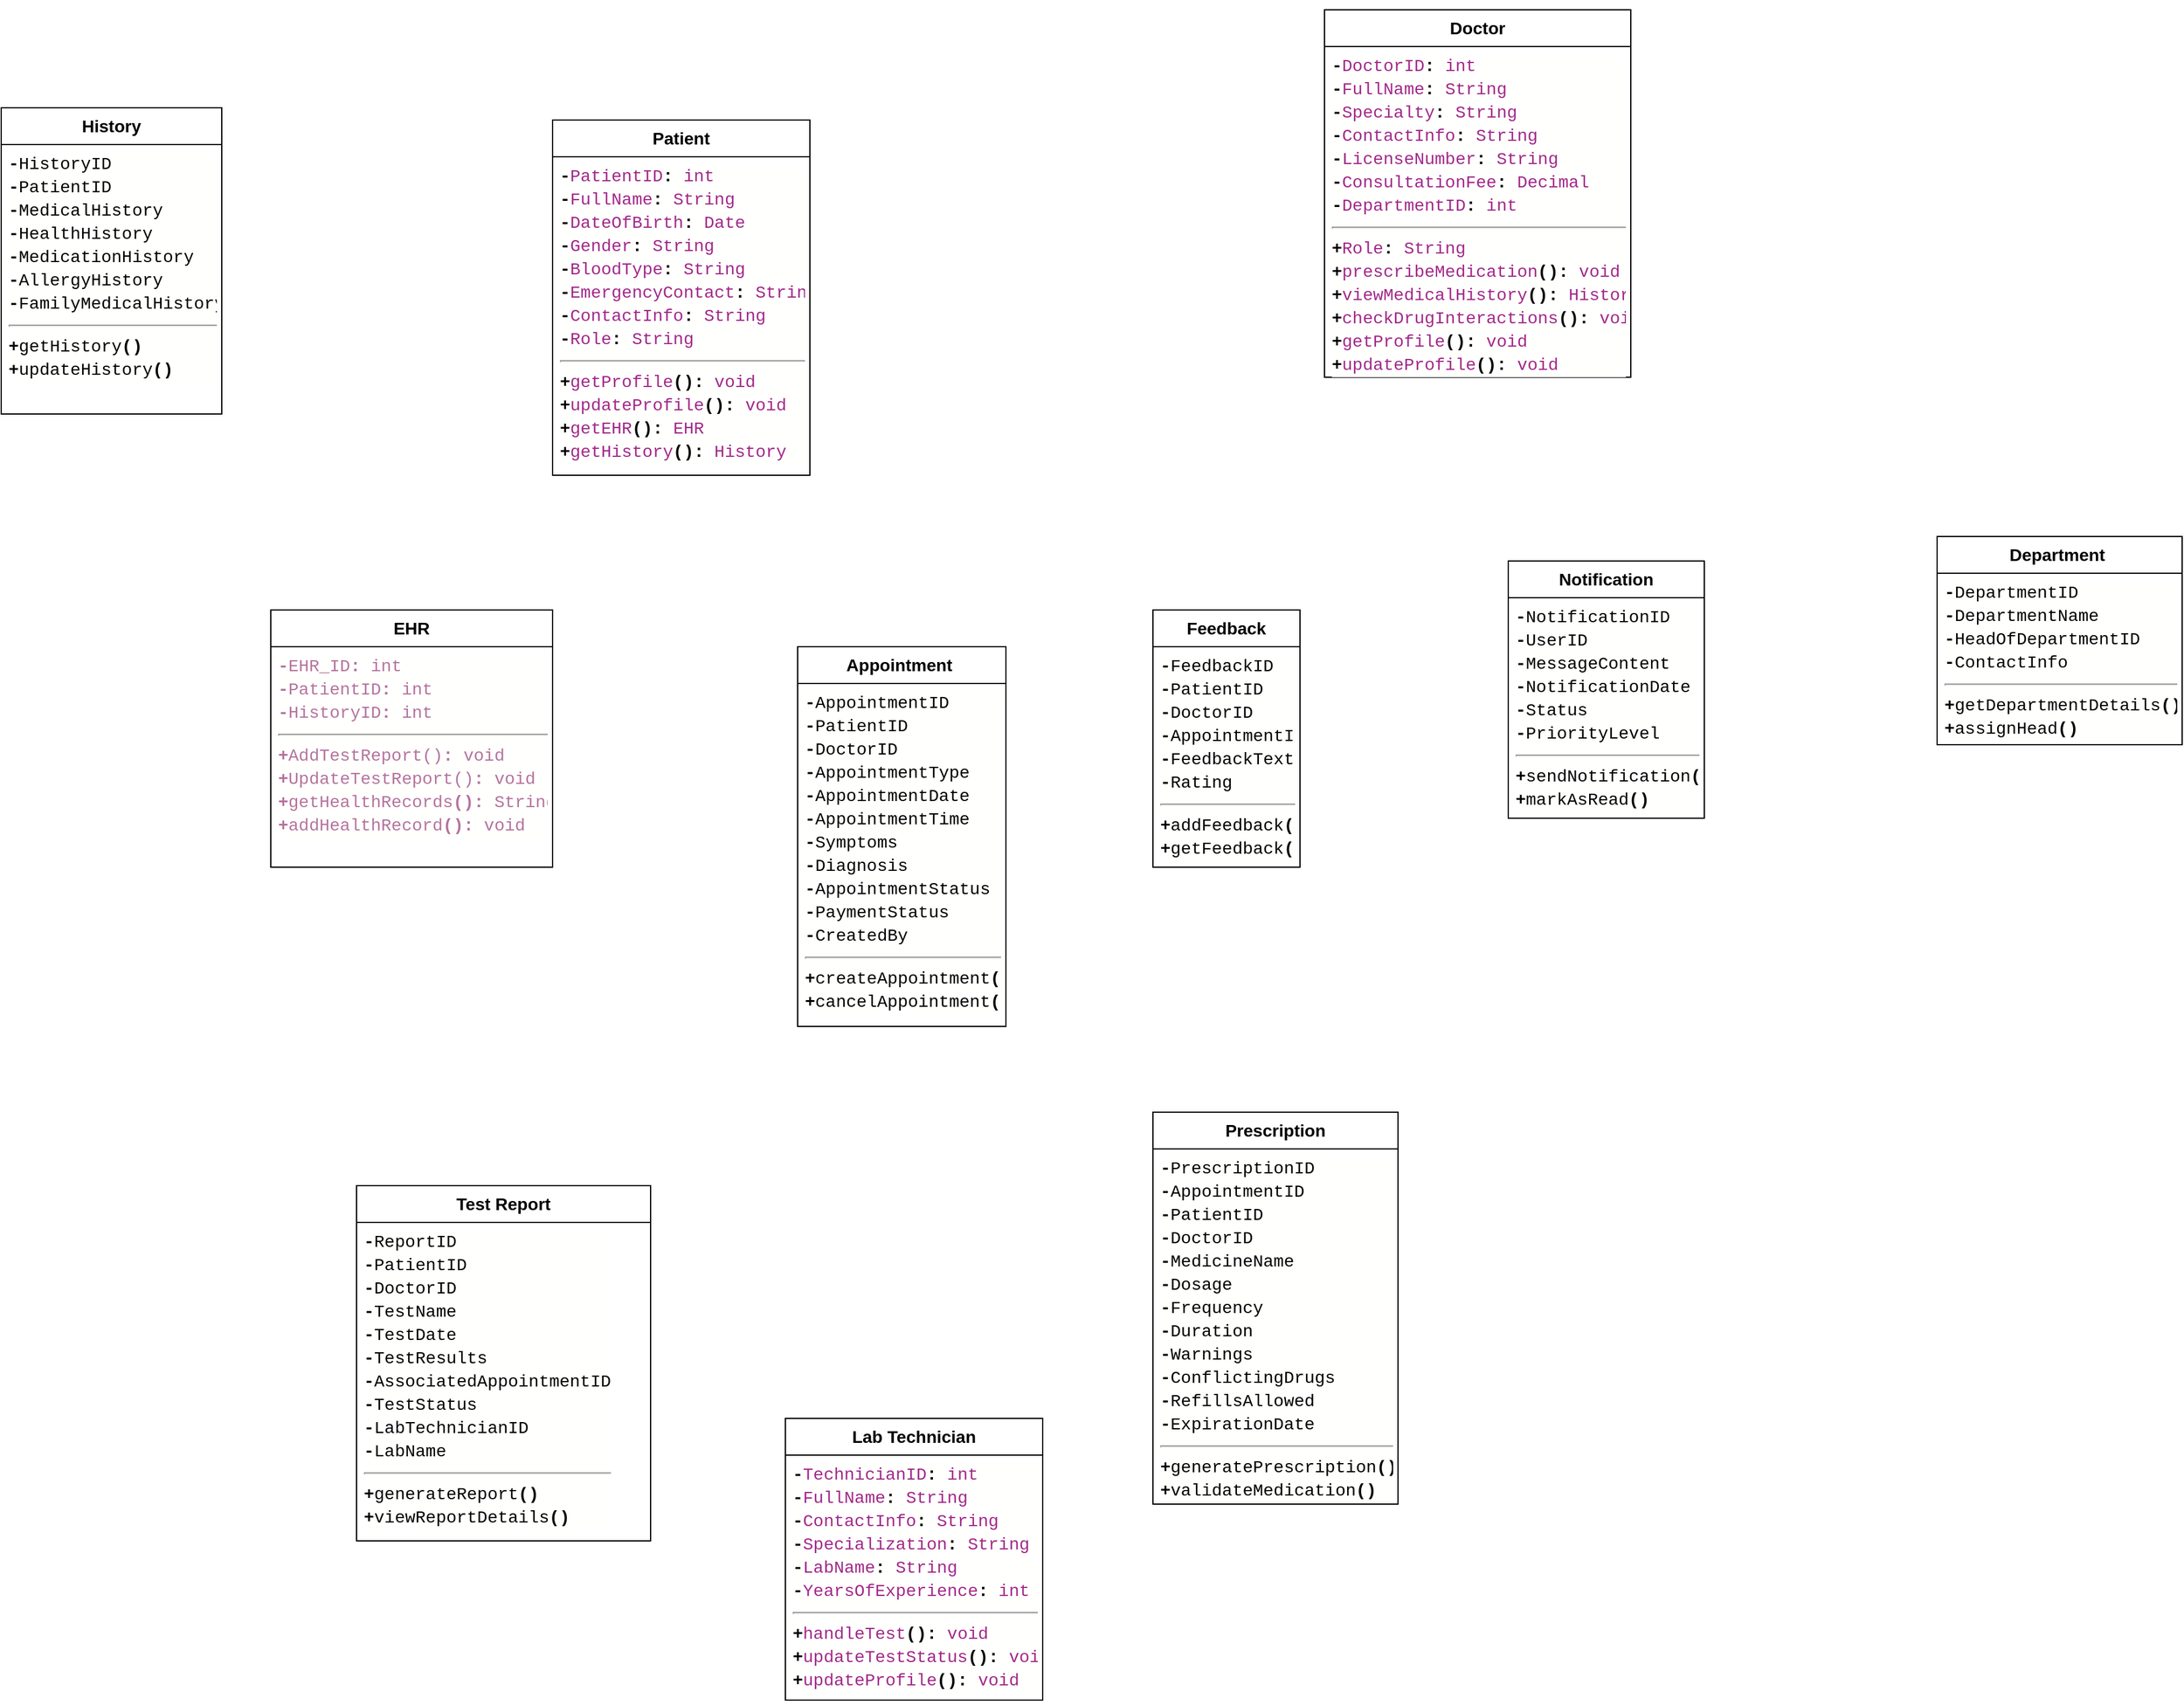 <mxfile version="25.0.1">
  <diagram id="C5RBs43oDa-KdzZeNtuy" name="Page-1">
    <mxGraphModel dx="1050" dy="574" grid="1" gridSize="10" guides="1" tooltips="1" connect="1" arrows="1" fold="1" page="1" pageScale="1" pageWidth="3300" pageHeight="4681" math="0" shadow="0">
      <root>
        <mxCell id="WIyWlLk6GJQsqaUBKTNV-0" />
        <mxCell id="WIyWlLk6GJQsqaUBKTNV-1" parent="WIyWlLk6GJQsqaUBKTNV-0" />
        <mxCell id="3bDkZ6XuROaeYBq_H3r6-7" value="&lt;h3&gt;Doctor&lt;/h3&gt;" style="swimlane;fontStyle=0;childLayout=stackLayout;horizontal=1;startSize=30;horizontalStack=0;resizeParent=1;resizeParentMax=0;resizeLast=0;collapsible=1;marginBottom=0;whiteSpace=wrap;html=1;" vertex="1" parent="WIyWlLk6GJQsqaUBKTNV-1">
          <mxGeometry x="1290" y="610" width="250" height="300" as="geometry" />
        </mxCell>
        <mxCell id="3bDkZ6XuROaeYBq_H3r6-10" value="&lt;div style=&quot;background-color: rgb(255, 255, 254); font-family: Consolas, &amp;quot;Courier New&amp;quot;, monospace; font-size: 14px; line-height: 19px; white-space: pre;&quot;&gt;&lt;div style=&quot;line-height: 19px;&quot;&gt;&lt;div style=&quot;line-height: 19px;&quot;&gt;&lt;div&gt;&lt;span style=&quot;font-weight: bold;&quot;&gt;-&lt;/span&gt;&lt;span style=&quot;color: #a22889;&quot;&gt;DoctorID&lt;/span&gt;&lt;span style=&quot;font-weight: bold;&quot;&gt;:&lt;/span&gt; &lt;span style=&quot;color: #a22889;&quot;&gt;int&lt;/span&gt;&lt;/div&gt;&lt;div&gt;&lt;span style=&quot;font-weight: bold;&quot;&gt;-&lt;/span&gt;&lt;span style=&quot;color: #a22889;&quot;&gt;FullName&lt;/span&gt;&lt;span style=&quot;font-weight: bold;&quot;&gt;:&lt;/span&gt; &lt;span style=&quot;color: #a22889;&quot;&gt;String&lt;/span&gt;&lt;/div&gt;&lt;div&gt;&lt;span style=&quot;font-weight: bold;&quot;&gt;-&lt;/span&gt;&lt;span style=&quot;color: #a22889;&quot;&gt;Specialty&lt;/span&gt;&lt;span style=&quot;font-weight: bold;&quot;&gt;:&lt;/span&gt; &lt;span style=&quot;color: #a22889;&quot;&gt;String&lt;/span&gt;&lt;/div&gt;&lt;div&gt;&lt;span style=&quot;font-weight: bold;&quot;&gt;-&lt;/span&gt;&lt;span style=&quot;color: #a22889;&quot;&gt;ContactInfo&lt;/span&gt;&lt;span style=&quot;font-weight: bold;&quot;&gt;:&lt;/span&gt; &lt;span style=&quot;color: #a22889;&quot;&gt;String&lt;/span&gt;&lt;/div&gt;&lt;div&gt;&lt;span style=&quot;font-weight: bold;&quot;&gt;-&lt;/span&gt;&lt;span style=&quot;color: #a22889;&quot;&gt;LicenseNumber&lt;/span&gt;&lt;span style=&quot;font-weight: bold;&quot;&gt;:&lt;/span&gt; &lt;span style=&quot;color: #a22889;&quot;&gt;String&lt;/span&gt;&lt;/div&gt;&lt;div&gt;&lt;span style=&quot;font-weight: bold;&quot;&gt;-&lt;/span&gt;&lt;span style=&quot;color: #a22889;&quot;&gt;ConsultationFee&lt;/span&gt;&lt;span style=&quot;font-weight: bold;&quot;&gt;:&lt;/span&gt; &lt;span style=&quot;color: #a22889;&quot;&gt;Decimal&lt;/span&gt;&lt;/div&gt;&lt;div&gt;&lt;span style=&quot;font-weight: bold;&quot;&gt;-&lt;/span&gt;&lt;span style=&quot;color: #a22889;&quot;&gt;DepartmentID&lt;/span&gt;&lt;span style=&quot;font-weight: bold;&quot;&gt;:&lt;/span&gt; &lt;span style=&quot;color: #a22889;&quot;&gt;int&lt;/span&gt;&lt;/div&gt;&lt;hr&gt;&lt;div&gt;&lt;span style=&quot;font-weight: bold;&quot;&gt;+&lt;/span&gt;&lt;span style=&quot;color: #a22889;&quot;&gt;Role&lt;/span&gt;&lt;span style=&quot;font-weight: bold;&quot;&gt;:&lt;/span&gt; &lt;span style=&quot;color: #a22889;&quot;&gt;String&lt;/span&gt;&lt;/div&gt;&lt;div&gt;&lt;span style=&quot;font-weight: bold;&quot;&gt;+&lt;/span&gt;&lt;span style=&quot;color: #a22889;&quot;&gt;prescribeMedication&lt;/span&gt;&lt;span style=&quot;font-weight: bold;&quot;&gt;():&lt;/span&gt; &lt;span style=&quot;color: #a22889;&quot;&gt;void&lt;/span&gt;&lt;/div&gt;&lt;div&gt;&lt;span style=&quot;font-weight: bold;&quot;&gt;+&lt;/span&gt;&lt;span style=&quot;color: #a22889;&quot;&gt;viewMedicalHistory&lt;/span&gt;&lt;span style=&quot;font-weight: bold;&quot;&gt;():&lt;/span&gt; &lt;span style=&quot;color: #a22889;&quot;&gt;History&lt;/span&gt;&lt;/div&gt;&lt;div&gt;&lt;span style=&quot;font-weight: bold;&quot;&gt;+&lt;/span&gt;&lt;span style=&quot;color: #a22889;&quot;&gt;checkDrugInteractions&lt;/span&gt;&lt;span style=&quot;font-weight: bold;&quot;&gt;():&lt;/span&gt; &lt;span style=&quot;color: #a22889;&quot;&gt;void&lt;/span&gt;&lt;/div&gt;&lt;div&gt;&lt;span style=&quot;font-weight: bold;&quot;&gt;+&lt;/span&gt;&lt;span style=&quot;color: #a22889;&quot;&gt;getProfile&lt;/span&gt;&lt;span style=&quot;font-weight: bold;&quot;&gt;():&lt;/span&gt; &lt;span style=&quot;color: #a22889;&quot;&gt;void&lt;/span&gt;&lt;/div&gt;&lt;div&gt;&lt;span style=&quot;font-weight: bold;&quot;&gt;+&lt;/span&gt;&lt;span style=&quot;color: #a22889;&quot;&gt;updateProfile&lt;/span&gt;&lt;span style=&quot;font-weight: bold;&quot;&gt;():&lt;/span&gt; &lt;span style=&quot;color: #a22889;&quot;&gt;void&lt;/span&gt;&lt;/div&gt;&lt;/div&gt;&lt;/div&gt;&lt;/div&gt;" style="text;strokeColor=none;fillColor=none;align=left;verticalAlign=top;spacingLeft=4;spacingRight=4;overflow=hidden;points=[[0,0.5],[1,0.5]];portConstraint=eastwest;rotatable=0;whiteSpace=wrap;html=1;" vertex="1" parent="3bDkZ6XuROaeYBq_H3r6-7">
          <mxGeometry y="30" width="250" height="270" as="geometry" />
        </mxCell>
        <mxCell id="3bDkZ6XuROaeYBq_H3r6-19" value="&lt;h3&gt;Patient&lt;/h3&gt;" style="swimlane;fontStyle=0;childLayout=stackLayout;horizontal=1;startSize=30;horizontalStack=0;resizeParent=1;resizeParentMax=0;resizeLast=0;collapsible=1;marginBottom=0;whiteSpace=wrap;html=1;" vertex="1" parent="WIyWlLk6GJQsqaUBKTNV-1">
          <mxGeometry x="660" y="700" width="210" height="290" as="geometry" />
        </mxCell>
        <mxCell id="3bDkZ6XuROaeYBq_H3r6-20" value="&lt;div style=&quot;background-color: rgb(255, 255, 254); font-family: Consolas, &amp;quot;Courier New&amp;quot;, monospace; font-size: 14px; line-height: 19px; white-space: pre;&quot;&gt;&lt;div style=&quot;line-height: 19px;&quot;&gt;&lt;div style=&quot;line-height: 19px;&quot;&gt;&lt;div style=&quot;line-height: 19px;&quot;&gt;&lt;div&gt;&lt;span style=&quot;font-weight: bold;&quot;&gt;-&lt;/span&gt;&lt;span style=&quot;color: #a22889;&quot;&gt;PatientID&lt;/span&gt;&lt;span style=&quot;font-weight: bold;&quot;&gt;:&lt;/span&gt; &lt;span style=&quot;color: #a22889;&quot;&gt;int&lt;/span&gt;&lt;/div&gt;&lt;div&gt;&lt;span style=&quot;font-weight: bold;&quot;&gt;-&lt;/span&gt;&lt;span style=&quot;color: #a22889;&quot;&gt;FullName&lt;/span&gt;&lt;span style=&quot;font-weight: bold;&quot;&gt;:&lt;/span&gt; &lt;span style=&quot;color: #a22889;&quot;&gt;String&lt;/span&gt;&lt;/div&gt;&lt;div&gt;&lt;span style=&quot;font-weight: bold;&quot;&gt;-&lt;/span&gt;&lt;span style=&quot;color: #a22889;&quot;&gt;DateOfBirth&lt;/span&gt;&lt;span style=&quot;font-weight: bold;&quot;&gt;:&lt;/span&gt; &lt;span style=&quot;color: #a22889;&quot;&gt;Date&lt;/span&gt;&lt;/div&gt;&lt;div&gt;&lt;span style=&quot;font-weight: bold;&quot;&gt;-&lt;/span&gt;&lt;span style=&quot;color: #a22889;&quot;&gt;Gender&lt;/span&gt;&lt;span style=&quot;font-weight: bold;&quot;&gt;:&lt;/span&gt; &lt;span style=&quot;color: #a22889;&quot;&gt;String&lt;/span&gt;&lt;/div&gt;&lt;div&gt;&lt;span style=&quot;font-weight: bold;&quot;&gt;-&lt;/span&gt;&lt;span style=&quot;color: #a22889;&quot;&gt;BloodType&lt;/span&gt;&lt;span style=&quot;font-weight: bold;&quot;&gt;:&lt;/span&gt; &lt;span style=&quot;color: #a22889;&quot;&gt;String&lt;/span&gt;&lt;/div&gt;&lt;div&gt;&lt;span style=&quot;font-weight: bold;&quot;&gt;-&lt;/span&gt;&lt;span style=&quot;color: #a22889;&quot;&gt;EmergencyContact&lt;/span&gt;&lt;span style=&quot;font-weight: bold;&quot;&gt;:&lt;/span&gt; &lt;span style=&quot;color: #a22889;&quot;&gt;String&lt;/span&gt;&lt;/div&gt;&lt;div&gt;&lt;span style=&quot;font-weight: bold;&quot;&gt;-&lt;/span&gt;&lt;span style=&quot;color: #a22889;&quot;&gt;ContactInfo&lt;/span&gt;&lt;span style=&quot;font-weight: bold;&quot;&gt;:&lt;/span&gt; &lt;span style=&quot;color: #a22889;&quot;&gt;String&lt;/span&gt;&lt;/div&gt;&lt;div&gt;&lt;span style=&quot;font-weight: bold;&quot;&gt;-&lt;/span&gt;&lt;span style=&quot;color: #a22889;&quot;&gt;Role&lt;/span&gt;&lt;span style=&quot;font-weight: bold;&quot;&gt;:&lt;/span&gt; &lt;span style=&quot;color: #a22889;&quot;&gt;String&lt;/span&gt;&lt;/div&gt;&lt;hr&gt;&lt;div&gt;&lt;span style=&quot;font-weight: bold;&quot;&gt;+&lt;/span&gt;&lt;span style=&quot;color: #a22889;&quot;&gt;getProfile&lt;/span&gt;&lt;span style=&quot;font-weight: bold;&quot;&gt;():&lt;/span&gt; &lt;span style=&quot;color: #a22889;&quot;&gt;void&lt;/span&gt;&lt;/div&gt;&lt;div&gt;&lt;span style=&quot;font-weight: bold;&quot;&gt;+&lt;/span&gt;&lt;span style=&quot;color: #a22889;&quot;&gt;updateProfile&lt;/span&gt;&lt;span style=&quot;font-weight: bold;&quot;&gt;():&lt;/span&gt; &lt;span style=&quot;color: #a22889;&quot;&gt;void&lt;/span&gt;&lt;/div&gt;&lt;div&gt;&lt;span style=&quot;font-weight: bold;&quot;&gt;+&lt;/span&gt;&lt;span style=&quot;color: #a22889;&quot;&gt;getEHR&lt;/span&gt;&lt;span style=&quot;font-weight: bold;&quot;&gt;():&lt;/span&gt; &lt;span style=&quot;color: #a22889;&quot;&gt;EHR&lt;/span&gt;&lt;/div&gt;&lt;div&gt;&lt;span style=&quot;font-weight: bold;&quot;&gt;+&lt;/span&gt;&lt;span style=&quot;color: #a22889;&quot;&gt;getHistory&lt;/span&gt;&lt;span style=&quot;font-weight: bold;&quot;&gt;():&lt;/span&gt; &lt;span style=&quot;color: #a22889;&quot;&gt;History&lt;/span&gt;&lt;/div&gt;&lt;/div&gt;&lt;/div&gt;&lt;/div&gt;&lt;/div&gt;" style="text;strokeColor=none;fillColor=none;align=left;verticalAlign=top;spacingLeft=4;spacingRight=4;overflow=hidden;points=[[0,0.5],[1,0.5]];portConstraint=eastwest;rotatable=0;whiteSpace=wrap;html=1;" vertex="1" parent="3bDkZ6XuROaeYBq_H3r6-19">
          <mxGeometry y="30" width="210" height="260" as="geometry" />
        </mxCell>
        <mxCell id="3bDkZ6XuROaeYBq_H3r6-21" value="&lt;h3&gt;Appointment&amp;nbsp;&lt;/h3&gt;" style="swimlane;fontStyle=0;childLayout=stackLayout;horizontal=1;startSize=30;horizontalStack=0;resizeParent=1;resizeParentMax=0;resizeLast=0;collapsible=1;marginBottom=0;whiteSpace=wrap;html=1;" vertex="1" parent="WIyWlLk6GJQsqaUBKTNV-1">
          <mxGeometry x="860" y="1130" width="170" height="310" as="geometry" />
        </mxCell>
        <mxCell id="3bDkZ6XuROaeYBq_H3r6-22" value="&lt;div style=&quot;background-color: rgb(255, 255, 254); font-family: Consolas, &amp;quot;Courier New&amp;quot;, monospace; font-size: 14px; line-height: 19px; white-space: pre;&quot;&gt;&lt;div style=&quot;line-height: 19px;&quot;&gt;&lt;div style=&quot;line-height: 19px;&quot;&gt;&lt;div&gt;&lt;span style=&quot;font-weight: bold;&quot;&gt;-&lt;/span&gt;AppointmentID&lt;/div&gt;&lt;div&gt;&lt;span style=&quot;font-weight: bold;&quot;&gt;-&lt;/span&gt;PatientID&lt;/div&gt;&lt;div&gt;&lt;span style=&quot;font-weight: bold;&quot;&gt;-&lt;/span&gt;DoctorID&lt;/div&gt;&lt;div&gt;&lt;span style=&quot;font-weight: bold;&quot;&gt;-&lt;/span&gt;AppointmentType&lt;/div&gt;&lt;div&gt;&lt;span style=&quot;font-weight: bold;&quot;&gt;-&lt;/span&gt;AppointmentDate&lt;/div&gt;&lt;div&gt;&lt;span style=&quot;font-weight: bold;&quot;&gt;-&lt;/span&gt;AppointmentTime&lt;/div&gt;&lt;div&gt;&lt;span style=&quot;font-weight: bold;&quot;&gt;-&lt;/span&gt;Symptoms&lt;/div&gt;&lt;div&gt;&lt;span style=&quot;font-weight: bold;&quot;&gt;-&lt;/span&gt;Diagnosis&lt;/div&gt;&lt;div&gt;&lt;span style=&quot;font-weight: bold;&quot;&gt;-&lt;/span&gt;AppointmentStatus&lt;/div&gt;&lt;div&gt;&lt;span style=&quot;font-weight: bold;&quot;&gt;-&lt;/span&gt;PaymentStatus&lt;/div&gt;&lt;div&gt;&lt;span style=&quot;font-weight: bold;&quot;&gt;-&lt;/span&gt;CreatedBy&lt;/div&gt;&lt;hr&gt;&lt;div&gt;&lt;span style=&quot;font-weight: bold;&quot;&gt;+&lt;/span&gt;createAppointment&lt;span style=&quot;font-weight: bold;&quot;&gt;()&lt;/span&gt;&lt;/div&gt;&lt;div&gt;&lt;span style=&quot;font-weight: bold;&quot;&gt;+&lt;/span&gt;cancelAppointment&lt;span style=&quot;font-weight: bold;&quot;&gt;()&lt;/span&gt;&lt;/div&gt;&lt;/div&gt;&lt;/div&gt;&lt;/div&gt;" style="text;strokeColor=none;fillColor=none;align=left;verticalAlign=top;spacingLeft=4;spacingRight=4;overflow=hidden;points=[[0,0.5],[1,0.5]];portConstraint=eastwest;rotatable=0;whiteSpace=wrap;html=1;" vertex="1" parent="3bDkZ6XuROaeYBq_H3r6-21">
          <mxGeometry y="30" width="170" height="280" as="geometry" />
        </mxCell>
        <mxCell id="3bDkZ6XuROaeYBq_H3r6-23" value="&lt;h3&gt;&lt;b&gt;Prescription&lt;/b&gt;&lt;/h3&gt;" style="swimlane;fontStyle=0;childLayout=stackLayout;horizontal=1;startSize=30;horizontalStack=0;resizeParent=1;resizeParentMax=0;resizeLast=0;collapsible=1;marginBottom=0;whiteSpace=wrap;html=1;" vertex="1" parent="WIyWlLk6GJQsqaUBKTNV-1">
          <mxGeometry x="1150" y="1510" width="200" height="320" as="geometry" />
        </mxCell>
        <mxCell id="3bDkZ6XuROaeYBq_H3r6-24" value="&lt;div style=&quot;background-color: rgb(255, 255, 254); font-family: Consolas, &amp;quot;Courier New&amp;quot;, monospace; font-size: 14px; line-height: 19px; white-space: pre;&quot;&gt;&lt;div style=&quot;line-height: 19px;&quot;&gt;&lt;div style=&quot;line-height: 19px;&quot;&gt;&lt;div&gt;&lt;span style=&quot;font-weight: bold;&quot;&gt;-&lt;/span&gt;PrescriptionID&lt;/div&gt;&lt;div&gt;&lt;span style=&quot;font-weight: bold;&quot;&gt;-&lt;/span&gt;AppointmentID&lt;/div&gt;&lt;div&gt;&lt;span style=&quot;font-weight: bold;&quot;&gt;-&lt;/span&gt;PatientID&lt;/div&gt;&lt;div&gt;&lt;span style=&quot;font-weight: bold;&quot;&gt;-&lt;/span&gt;DoctorID&lt;/div&gt;&lt;div&gt;&lt;span style=&quot;font-weight: bold;&quot;&gt;-&lt;/span&gt;MedicineName&lt;/div&gt;&lt;div&gt;&lt;span style=&quot;font-weight: bold;&quot;&gt;-&lt;/span&gt;Dosage&lt;/div&gt;&lt;div&gt;&lt;span style=&quot;font-weight: bold;&quot;&gt;-&lt;/span&gt;Frequency&lt;/div&gt;&lt;div&gt;&lt;span style=&quot;font-weight: bold;&quot;&gt;-&lt;/span&gt;Duration&lt;/div&gt;&lt;div&gt;&lt;span style=&quot;font-weight: bold;&quot;&gt;-&lt;/span&gt;Warnings&lt;/div&gt;&lt;div&gt;&lt;span style=&quot;font-weight: bold;&quot;&gt;-&lt;/span&gt;ConflictingDrugs&lt;/div&gt;&lt;div&gt;&lt;span style=&quot;font-weight: bold;&quot;&gt;-&lt;/span&gt;RefillsAllowed&lt;/div&gt;&lt;div&gt;&lt;span style=&quot;font-weight: bold;&quot;&gt;-&lt;/span&gt;ExpirationDate&lt;/div&gt;&lt;hr&gt;&lt;div&gt;&lt;span style=&quot;font-weight: bold;&quot;&gt;+&lt;/span&gt;generatePrescription&lt;span style=&quot;font-weight: bold;&quot;&gt;()&lt;/span&gt;&lt;/div&gt;&lt;div&gt;&lt;span style=&quot;font-weight: bold;&quot;&gt;+&lt;/span&gt;validateMedication&lt;span style=&quot;font-weight: bold;&quot;&gt;()&lt;/span&gt;&lt;/div&gt;&lt;/div&gt;&lt;/div&gt;&lt;/div&gt;" style="text;strokeColor=none;fillColor=none;align=left;verticalAlign=top;spacingLeft=4;spacingRight=4;overflow=hidden;points=[[0,0.5],[1,0.5]];portConstraint=eastwest;rotatable=0;whiteSpace=wrap;html=1;" vertex="1" parent="3bDkZ6XuROaeYBq_H3r6-23">
          <mxGeometry y="30" width="200" height="290" as="geometry" />
        </mxCell>
        <mxCell id="3bDkZ6XuROaeYBq_H3r6-27" value="&lt;h3&gt;Lab Technician&lt;/h3&gt;" style="swimlane;fontStyle=0;childLayout=stackLayout;horizontal=1;startSize=30;horizontalStack=0;resizeParent=1;resizeParentMax=0;resizeLast=0;collapsible=1;marginBottom=0;whiteSpace=wrap;html=1;" vertex="1" parent="WIyWlLk6GJQsqaUBKTNV-1">
          <mxGeometry x="850" y="1760" width="210" height="230" as="geometry" />
        </mxCell>
        <mxCell id="3bDkZ6XuROaeYBq_H3r6-28" value="&lt;div style=&quot;background-color: rgb(255, 255, 254); font-family: Consolas, &amp;quot;Courier New&amp;quot;, monospace; font-size: 14px; line-height: 19px; white-space: pre;&quot;&gt;&lt;div style=&quot;line-height: 19px;&quot;&gt;&lt;div style=&quot;line-height: 19px;&quot;&gt;&lt;div style=&quot;line-height: 19px;&quot;&gt;&lt;div style=&quot;line-height: 19px;&quot;&gt;&lt;div&gt;&lt;span style=&quot;font-weight: bold;&quot;&gt;-&lt;/span&gt;&lt;span style=&quot;color: #a22889;&quot;&gt;TechnicianID&lt;/span&gt;&lt;span style=&quot;font-weight: bold;&quot;&gt;:&lt;/span&gt; &lt;span style=&quot;color: #a22889;&quot;&gt;int&lt;/span&gt;&lt;/div&gt;&lt;div&gt;&lt;span style=&quot;font-weight: bold;&quot;&gt;-&lt;/span&gt;&lt;span style=&quot;color: #a22889;&quot;&gt;FullName&lt;/span&gt;&lt;span style=&quot;font-weight: bold;&quot;&gt;:&lt;/span&gt; &lt;span style=&quot;color: #a22889;&quot;&gt;String&lt;/span&gt;&lt;/div&gt;&lt;div&gt;&lt;span style=&quot;font-weight: bold;&quot;&gt;-&lt;/span&gt;&lt;span style=&quot;color: #a22889;&quot;&gt;ContactInfo&lt;/span&gt;&lt;span style=&quot;font-weight: bold;&quot;&gt;:&lt;/span&gt; &lt;span style=&quot;color: #a22889;&quot;&gt;String&lt;/span&gt;&lt;/div&gt;&lt;div&gt;&lt;span style=&quot;font-weight: bold;&quot;&gt;-&lt;/span&gt;&lt;span style=&quot;color: #a22889;&quot;&gt;Specialization&lt;/span&gt;&lt;span style=&quot;font-weight: bold;&quot;&gt;:&lt;/span&gt; &lt;span style=&quot;color: #a22889;&quot;&gt;String&lt;/span&gt;&lt;/div&gt;&lt;div&gt;&lt;span style=&quot;font-weight: bold;&quot;&gt;-&lt;/span&gt;&lt;span style=&quot;color: #a22889;&quot;&gt;LabName&lt;/span&gt;&lt;span style=&quot;font-weight: bold;&quot;&gt;:&lt;/span&gt; &lt;span style=&quot;color: #a22889;&quot;&gt;String&lt;/span&gt;&lt;/div&gt;&lt;div&gt;&lt;span style=&quot;font-weight: bold;&quot;&gt;-&lt;/span&gt;&lt;span style=&quot;color: #a22889;&quot;&gt;YearsOfExperience&lt;/span&gt;&lt;span style=&quot;font-weight: bold;&quot;&gt;:&lt;/span&gt; &lt;span style=&quot;color: #a22889;&quot;&gt;int&lt;/span&gt;&lt;/div&gt;&lt;hr&gt;&lt;div&gt;&lt;span style=&quot;font-weight: bold;&quot;&gt;+&lt;/span&gt;&lt;span style=&quot;color: #a22889;&quot;&gt;handleTest&lt;/span&gt;&lt;span style=&quot;font-weight: bold;&quot;&gt;():&lt;/span&gt; &lt;span style=&quot;color: #a22889;&quot;&gt;void&lt;/span&gt;&lt;/div&gt;&lt;div&gt;&lt;span style=&quot;font-weight: bold;&quot;&gt;+&lt;/span&gt;&lt;span style=&quot;color: #a22889;&quot;&gt;updateTestStatus&lt;/span&gt;&lt;span style=&quot;font-weight: bold;&quot;&gt;():&lt;/span&gt; &lt;span style=&quot;color: #a22889;&quot;&gt;void&lt;/span&gt;&lt;/div&gt;&lt;div&gt;&lt;span style=&quot;font-weight: bold;&quot;&gt;+&lt;/span&gt;&lt;span style=&quot;color: #a22889;&quot;&gt;updateProfile&lt;/span&gt;&lt;span style=&quot;font-weight: bold;&quot;&gt;():&lt;/span&gt; &lt;span style=&quot;color: #a22889;&quot;&gt;void&lt;/span&gt;&lt;/div&gt;&lt;/div&gt;&lt;/div&gt;&lt;/div&gt;&lt;/div&gt;&lt;/div&gt;" style="text;strokeColor=none;fillColor=none;align=left;verticalAlign=top;spacingLeft=4;spacingRight=4;overflow=hidden;points=[[0,0.5],[1,0.5]];portConstraint=eastwest;rotatable=0;whiteSpace=wrap;html=1;" vertex="1" parent="3bDkZ6XuROaeYBq_H3r6-27">
          <mxGeometry y="30" width="210" height="200" as="geometry" />
        </mxCell>
        <mxCell id="3bDkZ6XuROaeYBq_H3r6-29" value="&lt;h3&gt;&lt;b&gt;Test Report&lt;/b&gt;&lt;/h3&gt;" style="swimlane;fontStyle=0;childLayout=stackLayout;horizontal=1;startSize=30;horizontalStack=0;resizeParent=1;resizeParentMax=0;resizeLast=0;collapsible=1;marginBottom=0;whiteSpace=wrap;html=1;" vertex="1" parent="WIyWlLk6GJQsqaUBKTNV-1">
          <mxGeometry x="500" y="1570" width="240" height="290" as="geometry" />
        </mxCell>
        <mxCell id="3bDkZ6XuROaeYBq_H3r6-30" value="&lt;div style=&quot;background-color: rgb(255, 255, 254); font-family: Consolas, &amp;quot;Courier New&amp;quot;, monospace; font-size: 14px; line-height: 19px; white-space: pre;&quot;&gt;&lt;div style=&quot;line-height: 19px;&quot;&gt;&lt;div style=&quot;line-height: 19px;&quot;&gt;&lt;div style=&quot;line-height: 19px;&quot;&gt;&lt;div&gt;&lt;span style=&quot;font-weight: bold;&quot;&gt;-&lt;/span&gt;ReportID&lt;/div&gt;&lt;div&gt;&lt;span style=&quot;font-weight: bold;&quot;&gt;-&lt;/span&gt;PatientID&lt;/div&gt;&lt;div&gt;&lt;span style=&quot;font-weight: bold;&quot;&gt;-&lt;/span&gt;DoctorID&lt;/div&gt;&lt;div&gt;&lt;span style=&quot;font-weight: bold;&quot;&gt;-&lt;/span&gt;TestName&lt;/div&gt;&lt;div&gt;&lt;span style=&quot;font-weight: bold;&quot;&gt;-&lt;/span&gt;TestDate&lt;/div&gt;&lt;div&gt;&lt;span style=&quot;font-weight: bold;&quot;&gt;-&lt;/span&gt;TestResults&lt;/div&gt;&lt;div&gt;&lt;span style=&quot;font-weight: bold;&quot;&gt;-&lt;/span&gt;AssociatedAppointmentID&lt;/div&gt;&lt;div&gt;&lt;span style=&quot;font-weight: bold;&quot;&gt;-&lt;/span&gt;TestStatus&lt;/div&gt;&lt;div&gt;&lt;span style=&quot;font-weight: bold;&quot;&gt;-&lt;/span&gt;LabTechnicianID&lt;/div&gt;&lt;div&gt;&lt;span style=&quot;font-weight: bold;&quot;&gt;-&lt;/span&gt;LabName&lt;/div&gt;&lt;hr&gt;&lt;div&gt;&lt;span style=&quot;font-weight: bold;&quot;&gt;+&lt;/span&gt;generateReport&lt;span style=&quot;font-weight: bold;&quot;&gt;()&lt;/span&gt;&lt;/div&gt;&lt;div&gt;&lt;span style=&quot;font-weight: bold;&quot;&gt;+&lt;/span&gt;viewReportDetails&lt;span style=&quot;font-weight: bold;&quot;&gt;()&lt;/span&gt;&lt;/div&gt;&lt;/div&gt;&lt;/div&gt;&lt;/div&gt;&lt;/div&gt;" style="text;strokeColor=none;fillColor=none;align=left;verticalAlign=top;spacingLeft=4;spacingRight=4;overflow=hidden;points=[[0,0.5],[1,0.5]];portConstraint=eastwest;rotatable=0;whiteSpace=wrap;html=1;" vertex="1" parent="3bDkZ6XuROaeYBq_H3r6-29">
          <mxGeometry y="30" width="240" height="260" as="geometry" />
        </mxCell>
        <mxCell id="3bDkZ6XuROaeYBq_H3r6-31" value="&lt;h3&gt;Notification&lt;/h3&gt;" style="swimlane;fontStyle=0;childLayout=stackLayout;horizontal=1;startSize=30;horizontalStack=0;resizeParent=1;resizeParentMax=0;resizeLast=0;collapsible=1;marginBottom=0;whiteSpace=wrap;html=1;" vertex="1" parent="WIyWlLk6GJQsqaUBKTNV-1">
          <mxGeometry x="1440" y="1060" width="160" height="210" as="geometry" />
        </mxCell>
        <mxCell id="3bDkZ6XuROaeYBq_H3r6-32" value="&lt;div style=&quot;background-color: rgb(255, 255, 254); font-family: Consolas, &amp;quot;Courier New&amp;quot;, monospace; font-size: 14px; line-height: 19px; white-space: pre;&quot;&gt;&lt;div style=&quot;line-height: 19px;&quot;&gt;&lt;div&gt;&lt;span style=&quot;font-weight: bold;&quot;&gt;-&lt;/span&gt;NotificationID&lt;/div&gt;&lt;div&gt;&lt;span style=&quot;font-weight: bold;&quot;&gt;-&lt;/span&gt;UserID&lt;/div&gt;&lt;div&gt;&lt;span style=&quot;font-weight: bold;&quot;&gt;-&lt;/span&gt;MessageContent&lt;/div&gt;&lt;div&gt;&lt;span style=&quot;font-weight: bold;&quot;&gt;-&lt;/span&gt;NotificationDate&lt;/div&gt;&lt;div&gt;&lt;span style=&quot;font-weight: bold;&quot;&gt;-&lt;/span&gt;Status&lt;/div&gt;&lt;div&gt;&lt;span style=&quot;font-weight: bold;&quot;&gt;-&lt;/span&gt;PriorityLevel&lt;/div&gt;&lt;hr&gt;&lt;div&gt;&lt;span style=&quot;font-weight: bold;&quot;&gt;+&lt;/span&gt;sendNotification&lt;span style=&quot;font-weight: bold;&quot;&gt;()&lt;/span&gt;&lt;/div&gt;&lt;div&gt;&lt;span style=&quot;font-weight: bold;&quot;&gt;+&lt;/span&gt;markAsRead&lt;span style=&quot;font-weight: bold;&quot;&gt;()&lt;/span&gt;&lt;/div&gt;&lt;/div&gt;&lt;/div&gt;" style="text;strokeColor=none;fillColor=none;align=left;verticalAlign=top;spacingLeft=4;spacingRight=4;overflow=hidden;points=[[0,0.5],[1,0.5]];portConstraint=eastwest;rotatable=0;whiteSpace=wrap;html=1;" vertex="1" parent="3bDkZ6XuROaeYBq_H3r6-31">
          <mxGeometry y="30" width="160" height="180" as="geometry" />
        </mxCell>
        <mxCell id="3bDkZ6XuROaeYBq_H3r6-33" value="&lt;h3&gt;Feedback&lt;/h3&gt;" style="swimlane;fontStyle=0;childLayout=stackLayout;horizontal=1;startSize=30;horizontalStack=0;resizeParent=1;resizeParentMax=0;resizeLast=0;collapsible=1;marginBottom=0;whiteSpace=wrap;html=1;" vertex="1" parent="WIyWlLk6GJQsqaUBKTNV-1">
          <mxGeometry x="1150" y="1100" width="120" height="210" as="geometry" />
        </mxCell>
        <mxCell id="3bDkZ6XuROaeYBq_H3r6-34" value="&lt;div style=&quot;background-color: rgb(255, 255, 254); font-family: Consolas, &amp;quot;Courier New&amp;quot;, monospace; font-size: 14px; line-height: 19px; white-space: pre;&quot;&gt;&lt;div style=&quot;line-height: 19px;&quot;&gt;&lt;div style=&quot;line-height: 19px;&quot;&gt;&lt;div&gt;&lt;span style=&quot;font-weight: bold;&quot;&gt;-&lt;/span&gt;FeedbackID&lt;/div&gt;&lt;div&gt;&lt;span style=&quot;font-weight: bold;&quot;&gt;-&lt;/span&gt;PatientID&lt;/div&gt;&lt;div&gt;&lt;span style=&quot;font-weight: bold;&quot;&gt;-&lt;/span&gt;DoctorID&lt;/div&gt;&lt;div&gt;&lt;span style=&quot;font-weight: bold;&quot;&gt;-&lt;/span&gt;AppointmentID&lt;/div&gt;&lt;div&gt;&lt;span style=&quot;font-weight: bold;&quot;&gt;-&lt;/span&gt;FeedbackText&lt;/div&gt;&lt;div&gt;&lt;span style=&quot;font-weight: bold;&quot;&gt;-&lt;/span&gt;Rating&lt;/div&gt;&lt;hr&gt;&lt;div&gt;&lt;span style=&quot;font-weight: bold;&quot;&gt;+&lt;/span&gt;addFeedback&lt;span style=&quot;font-weight: bold;&quot;&gt;()&lt;/span&gt;&lt;/div&gt;&lt;div&gt;&lt;span style=&quot;font-weight: bold;&quot;&gt;+&lt;/span&gt;getFeedback&lt;span style=&quot;font-weight: bold;&quot;&gt;()&lt;/span&gt;&lt;/div&gt;&lt;/div&gt;&lt;/div&gt;&lt;/div&gt;" style="text;strokeColor=none;fillColor=none;align=left;verticalAlign=top;spacingLeft=4;spacingRight=4;overflow=hidden;points=[[0,0.5],[1,0.5]];portConstraint=eastwest;rotatable=0;whiteSpace=wrap;html=1;" vertex="1" parent="3bDkZ6XuROaeYBq_H3r6-33">
          <mxGeometry y="30" width="120" height="180" as="geometry" />
        </mxCell>
        <mxCell id="3bDkZ6XuROaeYBq_H3r6-35" value="&lt;h3&gt;EHR&lt;/h3&gt;" style="swimlane;fontStyle=0;childLayout=stackLayout;horizontal=1;startSize=30;horizontalStack=0;resizeParent=1;resizeParentMax=0;resizeLast=0;collapsible=1;marginBottom=0;whiteSpace=wrap;html=1;" vertex="1" parent="WIyWlLk6GJQsqaUBKTNV-1">
          <mxGeometry x="430" y="1100" width="230" height="210" as="geometry" />
        </mxCell>
        <mxCell id="3bDkZ6XuROaeYBq_H3r6-36" value="&lt;div style=&quot;background-color: rgb(255, 255, 254); font-family: Consolas, &amp;quot;Courier New&amp;quot;, monospace; font-size: 14px; line-height: 19px; white-space: pre;&quot;&gt;&lt;div style=&quot;line-height: 19px;&quot;&gt;&lt;div style=&quot;line-height: 19px;&quot;&gt;&lt;div&gt;&lt;font color=&quot;#b5739d&quot;&gt;&lt;span style=&quot;font-weight: bold;&quot;&gt;-&lt;/span&gt;EHR_ID&lt;span style=&quot;font-weight: bold;&quot;&gt;:&lt;/span&gt; int&lt;/font&gt;&lt;/div&gt;&lt;div&gt;&lt;font color=&quot;#b5739d&quot;&gt;&lt;span style=&quot;font-weight: bold;&quot;&gt;-&lt;/span&gt;PatientID&lt;span style=&quot;font-weight: bold;&quot;&gt;:&lt;/span&gt; int&lt;/font&gt;&lt;/div&gt;&lt;div&gt;&lt;font color=&quot;#b5739d&quot;&gt;&lt;span style=&quot;font-weight: bold;&quot;&gt;-&lt;/span&gt;HistoryID&lt;span style=&quot;font-weight: bold;&quot;&gt;:&lt;/span&gt; int&lt;/font&gt;&lt;/div&gt;&lt;hr&gt;&lt;div&gt;&lt;font color=&quot;#b5739d&quot;&gt;&lt;span style=&quot;font-weight: 700;&quot;&gt;+&lt;/span&gt;AddTestReport()&lt;span style=&quot;font-weight: bold;&quot;&gt;:&lt;/span&gt; void&lt;/font&gt;&lt;/div&gt;&lt;div&gt;&lt;font color=&quot;#b5739d&quot;&gt;&lt;span style=&quot;font-weight: 700;&quot;&gt;+&lt;/span&gt;UpdateTestReport()&lt;span style=&quot;font-weight: bold;&quot;&gt;:&lt;/span&gt; void&lt;/font&gt;&lt;/div&gt;&lt;div&gt;&lt;font color=&quot;#b5739d&quot;&gt;&lt;span style=&quot;font-weight: bold;&quot;&gt;+&lt;/span&gt;getHealthRecords&lt;span style=&quot;font-weight: bold;&quot;&gt;():&lt;/span&gt; String&lt;/font&gt;&lt;/div&gt;&lt;div&gt;&lt;font color=&quot;#b5739d&quot;&gt;&lt;span style=&quot;font-weight: bold;&quot;&gt;+&lt;/span&gt;addHealthRecord&lt;span style=&quot;font-weight: bold;&quot;&gt;():&lt;/span&gt; void&lt;/font&gt;&lt;/div&gt;&lt;/div&gt;&lt;/div&gt;&lt;/div&gt;" style="text;strokeColor=none;fillColor=none;align=left;verticalAlign=top;spacingLeft=4;spacingRight=4;overflow=hidden;points=[[0,0.5],[1,0.5]];portConstraint=eastwest;rotatable=0;whiteSpace=wrap;html=1;" vertex="1" parent="3bDkZ6XuROaeYBq_H3r6-35">
          <mxGeometry y="30" width="230" height="180" as="geometry" />
        </mxCell>
        <mxCell id="3bDkZ6XuROaeYBq_H3r6-37" value="&lt;h3&gt;Department&amp;nbsp;&lt;/h3&gt;" style="swimlane;fontStyle=0;childLayout=stackLayout;horizontal=1;startSize=30;horizontalStack=0;resizeParent=1;resizeParentMax=0;resizeLast=0;collapsible=1;marginBottom=0;whiteSpace=wrap;html=1;" vertex="1" parent="WIyWlLk6GJQsqaUBKTNV-1">
          <mxGeometry x="1790" y="1040" width="200" height="170" as="geometry" />
        </mxCell>
        <mxCell id="3bDkZ6XuROaeYBq_H3r6-38" value="&lt;div style=&quot;background-color: rgb(255, 255, 254); font-family: Consolas, &amp;quot;Courier New&amp;quot;, monospace; font-size: 14px; line-height: 19px; white-space: pre;&quot;&gt;&lt;div style=&quot;line-height: 19px;&quot;&gt;&lt;div style=&quot;line-height: 19px;&quot;&gt;&lt;div&gt;&lt;span style=&quot;font-weight: bold;&quot;&gt;-&lt;/span&gt;DepartmentID&lt;/div&gt;&lt;div&gt;&lt;span style=&quot;font-weight: bold;&quot;&gt;-&lt;/span&gt;DepartmentName&lt;/div&gt;&lt;div&gt;&lt;span style=&quot;font-weight: bold;&quot;&gt;-&lt;/span&gt;HeadOfDepartmentID&lt;/div&gt;&lt;div&gt;&lt;span style=&quot;font-weight: bold;&quot;&gt;-&lt;/span&gt;ContactInfo&lt;/div&gt;&lt;hr&gt;&lt;div&gt;&lt;span style=&quot;font-weight: bold;&quot;&gt;+&lt;/span&gt;getDepartmentDetails&lt;span style=&quot;font-weight: bold;&quot;&gt;()&lt;/span&gt;&lt;/div&gt;&lt;div&gt;&lt;span style=&quot;font-weight: bold;&quot;&gt;+&lt;/span&gt;assignHead&lt;span style=&quot;font-weight: bold;&quot;&gt;()&lt;/span&gt;&lt;/div&gt;&lt;/div&gt;&lt;/div&gt;&lt;/div&gt;" style="text;strokeColor=none;fillColor=none;align=left;verticalAlign=top;spacingLeft=4;spacingRight=4;overflow=hidden;points=[[0,0.5],[1,0.5]];portConstraint=eastwest;rotatable=0;whiteSpace=wrap;html=1;" vertex="1" parent="3bDkZ6XuROaeYBq_H3r6-37">
          <mxGeometry y="30" width="200" height="140" as="geometry" />
        </mxCell>
        <mxCell id="3bDkZ6XuROaeYBq_H3r6-39" value="&lt;h3&gt;History&lt;/h3&gt;" style="swimlane;fontStyle=0;childLayout=stackLayout;horizontal=1;startSize=30;horizontalStack=0;resizeParent=1;resizeParentMax=0;resizeLast=0;collapsible=1;marginBottom=0;whiteSpace=wrap;html=1;" vertex="1" parent="WIyWlLk6GJQsqaUBKTNV-1">
          <mxGeometry x="210" y="690" width="180" height="250" as="geometry" />
        </mxCell>
        <mxCell id="3bDkZ6XuROaeYBq_H3r6-40" value="&lt;div style=&quot;background-color: rgb(255, 255, 254); font-family: Consolas, &amp;quot;Courier New&amp;quot;, monospace; font-size: 14px; line-height: 19px; white-space: pre;&quot;&gt;&lt;div style=&quot;line-height: 19px;&quot;&gt;&lt;div style=&quot;line-height: 19px;&quot;&gt;&lt;div&gt;&lt;span style=&quot;font-weight: bold;&quot;&gt;-&lt;/span&gt;HistoryID&lt;/div&gt;&lt;div&gt;&lt;span style=&quot;font-weight: bold;&quot;&gt;-&lt;/span&gt;PatientID&lt;/div&gt;&lt;div&gt;&lt;span style=&quot;font-weight: bold;&quot;&gt;-&lt;/span&gt;MedicalHistory&lt;/div&gt;&lt;div&gt;&lt;span style=&quot;font-weight: bold;&quot;&gt;-&lt;/span&gt;HealthHistory&lt;/div&gt;&lt;div&gt;&lt;span style=&quot;font-weight: bold;&quot;&gt;-&lt;/span&gt;MedicationHistory&lt;/div&gt;&lt;div&gt;&lt;span style=&quot;font-weight: 700;&quot;&gt;-&lt;/span&gt;AllergyHistory&lt;/div&gt;&lt;div&gt;&lt;span style=&quot;font-weight: bold;&quot;&gt;-&lt;/span&gt;FamilyMedicalHistory&lt;/div&gt;&lt;hr&gt;&lt;div&gt;&lt;span style=&quot;font-weight: bold;&quot;&gt;+&lt;/span&gt;getHistory&lt;span style=&quot;font-weight: bold;&quot;&gt;()&lt;/span&gt;&lt;/div&gt;&lt;div&gt;&lt;span style=&quot;font-weight: bold;&quot;&gt;+&lt;/span&gt;updateHistory&lt;span style=&quot;font-weight: bold;&quot;&gt;()&lt;/span&gt;&lt;/div&gt;&lt;/div&gt;&lt;/div&gt;&lt;/div&gt;" style="text;strokeColor=none;fillColor=none;align=left;verticalAlign=top;spacingLeft=4;spacingRight=4;overflow=hidden;points=[[0,0.5],[1,0.5]];portConstraint=eastwest;rotatable=0;whiteSpace=wrap;html=1;" vertex="1" parent="3bDkZ6XuROaeYBq_H3r6-39">
          <mxGeometry y="30" width="180" height="220" as="geometry" />
        </mxCell>
      </root>
    </mxGraphModel>
  </diagram>
</mxfile>
